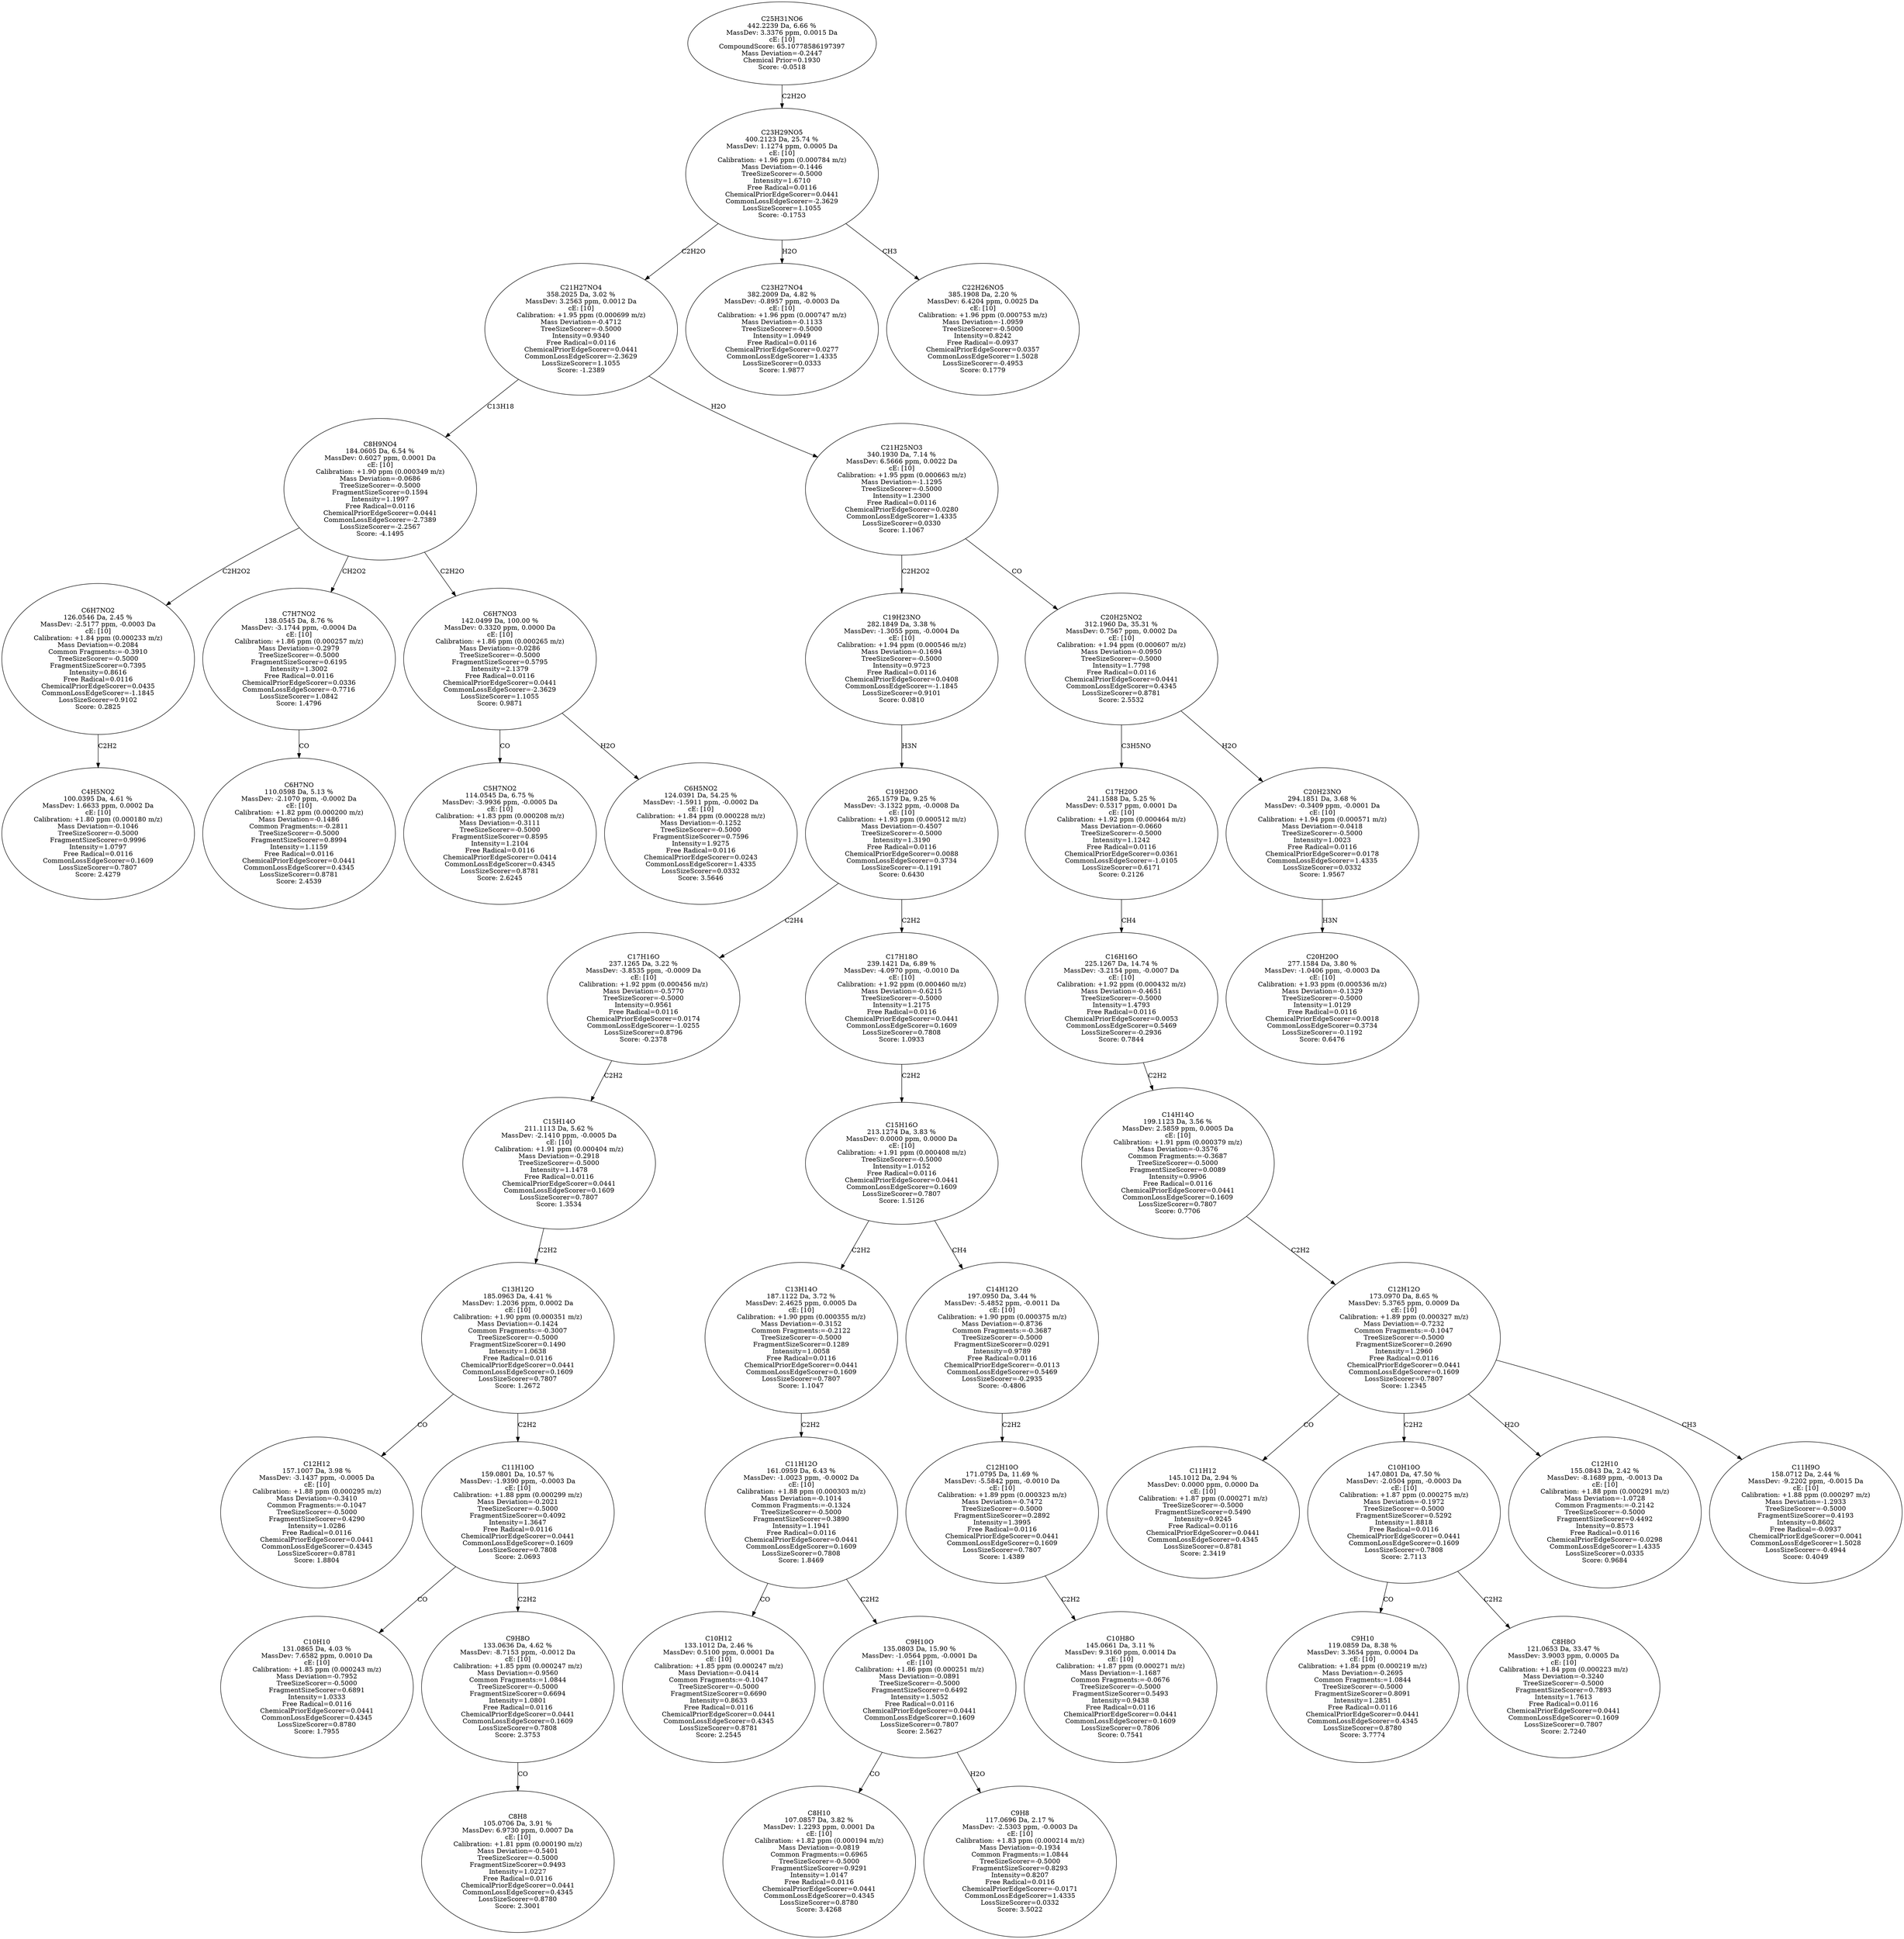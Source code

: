 strict digraph {
v1 [label="C4H5NO2\n100.0395 Da, 4.61 %\nMassDev: 1.6633 ppm, 0.0002 Da\ncE: [10]\nCalibration: +1.80 ppm (0.000180 m/z)\nMass Deviation=-0.1046\nTreeSizeScorer=-0.5000\nFragmentSizeScorer=0.9996\nIntensity=1.0797\nFree Radical=0.0116\nCommonLossEdgeScorer=0.1609\nLossSizeScorer=0.7807\nScore: 2.4279"];
v2 [label="C6H7NO2\n126.0546 Da, 2.45 %\nMassDev: -2.5177 ppm, -0.0003 Da\ncE: [10]\nCalibration: +1.84 ppm (0.000233 m/z)\nMass Deviation=-0.2084\nCommon Fragments:=-0.3910\nTreeSizeScorer=-0.5000\nFragmentSizeScorer=0.7395\nIntensity=0.8616\nFree Radical=0.0116\nChemicalPriorEdgeScorer=0.0435\nCommonLossEdgeScorer=-1.1845\nLossSizeScorer=0.9102\nScore: 0.2825"];
v3 [label="C6H7NO\n110.0598 Da, 5.13 %\nMassDev: -2.1070 ppm, -0.0002 Da\ncE: [10]\nCalibration: +1.82 ppm (0.000200 m/z)\nMass Deviation=-0.1486\nCommon Fragments:=-0.2811\nTreeSizeScorer=-0.5000\nFragmentSizeScorer=0.8994\nIntensity=1.1159\nFree Radical=0.0116\nChemicalPriorEdgeScorer=0.0441\nCommonLossEdgeScorer=0.4345\nLossSizeScorer=0.8781\nScore: 2.4539"];
v4 [label="C7H7NO2\n138.0545 Da, 8.76 %\nMassDev: -3.1744 ppm, -0.0004 Da\ncE: [10]\nCalibration: +1.86 ppm (0.000257 m/z)\nMass Deviation=-0.2979\nTreeSizeScorer=-0.5000\nFragmentSizeScorer=0.6195\nIntensity=1.3002\nFree Radical=0.0116\nChemicalPriorEdgeScorer=0.0336\nCommonLossEdgeScorer=-0.7716\nLossSizeScorer=1.0842\nScore: 1.4796"];
v5 [label="C5H7NO2\n114.0545 Da, 6.75 %\nMassDev: -3.9936 ppm, -0.0005 Da\ncE: [10]\nCalibration: +1.83 ppm (0.000208 m/z)\nMass Deviation=-0.3111\nTreeSizeScorer=-0.5000\nFragmentSizeScorer=0.8595\nIntensity=1.2104\nFree Radical=0.0116\nChemicalPriorEdgeScorer=0.0414\nCommonLossEdgeScorer=0.4345\nLossSizeScorer=0.8781\nScore: 2.6245"];
v6 [label="C6H5NO2\n124.0391 Da, 54.25 %\nMassDev: -1.5911 ppm, -0.0002 Da\ncE: [10]\nCalibration: +1.84 ppm (0.000228 m/z)\nMass Deviation=-0.1252\nTreeSizeScorer=-0.5000\nFragmentSizeScorer=0.7596\nIntensity=1.9275\nFree Radical=0.0116\nChemicalPriorEdgeScorer=0.0243\nCommonLossEdgeScorer=1.4335\nLossSizeScorer=0.0332\nScore: 3.5646"];
v7 [label="C6H7NO3\n142.0499 Da, 100.00 %\nMassDev: 0.3320 ppm, 0.0000 Da\ncE: [10]\nCalibration: +1.86 ppm (0.000265 m/z)\nMass Deviation=-0.0286\nTreeSizeScorer=-0.5000\nFragmentSizeScorer=0.5795\nIntensity=2.1379\nFree Radical=0.0116\nChemicalPriorEdgeScorer=0.0441\nCommonLossEdgeScorer=-2.3629\nLossSizeScorer=1.1055\nScore: 0.9871"];
v8 [label="C8H9NO4\n184.0605 Da, 6.54 %\nMassDev: 0.6027 ppm, 0.0001 Da\ncE: [10]\nCalibration: +1.90 ppm (0.000349 m/z)\nMass Deviation=-0.0686\nTreeSizeScorer=-0.5000\nFragmentSizeScorer=0.1594\nIntensity=1.1997\nFree Radical=0.0116\nChemicalPriorEdgeScorer=0.0441\nCommonLossEdgeScorer=-2.7389\nLossSizeScorer=-2.2567\nScore: -4.1495"];
v9 [label="C12H12\n157.1007 Da, 3.98 %\nMassDev: -3.1437 ppm, -0.0005 Da\ncE: [10]\nCalibration: +1.88 ppm (0.000295 m/z)\nMass Deviation=-0.3410\nCommon Fragments:=-0.1047\nTreeSizeScorer=-0.5000\nFragmentSizeScorer=0.4290\nIntensity=1.0286\nFree Radical=0.0116\nChemicalPriorEdgeScorer=0.0441\nCommonLossEdgeScorer=0.4345\nLossSizeScorer=0.8781\nScore: 1.8804"];
v10 [label="C10H10\n131.0865 Da, 4.03 %\nMassDev: 7.6582 ppm, 0.0010 Da\ncE: [10]\nCalibration: +1.85 ppm (0.000243 m/z)\nMass Deviation=-0.7952\nTreeSizeScorer=-0.5000\nFragmentSizeScorer=0.6891\nIntensity=1.0333\nFree Radical=0.0116\nChemicalPriorEdgeScorer=0.0441\nCommonLossEdgeScorer=0.4345\nLossSizeScorer=0.8780\nScore: 1.7955"];
v11 [label="C8H8\n105.0706 Da, 3.91 %\nMassDev: 6.9730 ppm, 0.0007 Da\ncE: [10]\nCalibration: +1.81 ppm (0.000190 m/z)\nMass Deviation=-0.5401\nTreeSizeScorer=-0.5000\nFragmentSizeScorer=0.9493\nIntensity=1.0227\nFree Radical=0.0116\nChemicalPriorEdgeScorer=0.0441\nCommonLossEdgeScorer=0.4345\nLossSizeScorer=0.8780\nScore: 2.3001"];
v12 [label="C9H8O\n133.0636 Da, 4.62 %\nMassDev: -8.7153 ppm, -0.0012 Da\ncE: [10]\nCalibration: +1.85 ppm (0.000247 m/z)\nMass Deviation=-0.9560\nCommon Fragments:=1.0844\nTreeSizeScorer=-0.5000\nFragmentSizeScorer=0.6694\nIntensity=1.0801\nFree Radical=0.0116\nChemicalPriorEdgeScorer=0.0441\nCommonLossEdgeScorer=0.1609\nLossSizeScorer=0.7808\nScore: 2.3753"];
v13 [label="C11H10O\n159.0801 Da, 10.57 %\nMassDev: -1.9390 ppm, -0.0003 Da\ncE: [10]\nCalibration: +1.88 ppm (0.000299 m/z)\nMass Deviation=-0.2021\nTreeSizeScorer=-0.5000\nFragmentSizeScorer=0.4092\nIntensity=1.3647\nFree Radical=0.0116\nChemicalPriorEdgeScorer=0.0441\nCommonLossEdgeScorer=0.1609\nLossSizeScorer=0.7808\nScore: 2.0693"];
v14 [label="C13H12O\n185.0963 Da, 4.41 %\nMassDev: 1.2036 ppm, 0.0002 Da\ncE: [10]\nCalibration: +1.90 ppm (0.000351 m/z)\nMass Deviation=-0.1424\nCommon Fragments:=-0.3007\nTreeSizeScorer=-0.5000\nFragmentSizeScorer=0.1490\nIntensity=1.0638\nFree Radical=0.0116\nChemicalPriorEdgeScorer=0.0441\nCommonLossEdgeScorer=0.1609\nLossSizeScorer=0.7807\nScore: 1.2672"];
v15 [label="C15H14O\n211.1113 Da, 5.62 %\nMassDev: -2.1410 ppm, -0.0005 Da\ncE: [10]\nCalibration: +1.91 ppm (0.000404 m/z)\nMass Deviation=-0.2918\nTreeSizeScorer=-0.5000\nIntensity=1.1478\nFree Radical=0.0116\nChemicalPriorEdgeScorer=0.0441\nCommonLossEdgeScorer=0.1609\nLossSizeScorer=0.7807\nScore: 1.3534"];
v16 [label="C17H16O\n237.1265 Da, 3.22 %\nMassDev: -3.8535 ppm, -0.0009 Da\ncE: [10]\nCalibration: +1.92 ppm (0.000456 m/z)\nMass Deviation=-0.5770\nTreeSizeScorer=-0.5000\nIntensity=0.9561\nFree Radical=0.0116\nChemicalPriorEdgeScorer=0.0174\nCommonLossEdgeScorer=-1.0255\nLossSizeScorer=0.8796\nScore: -0.2378"];
v17 [label="C10H12\n133.1012 Da, 2.46 %\nMassDev: 0.5100 ppm, 0.0001 Da\ncE: [10]\nCalibration: +1.85 ppm (0.000247 m/z)\nMass Deviation=-0.0414\nCommon Fragments:=-0.1047\nTreeSizeScorer=-0.5000\nFragmentSizeScorer=0.6690\nIntensity=0.8633\nFree Radical=0.0116\nChemicalPriorEdgeScorer=0.0441\nCommonLossEdgeScorer=0.4345\nLossSizeScorer=0.8781\nScore: 2.2545"];
v18 [label="C8H10\n107.0857 Da, 3.82 %\nMassDev: 1.2293 ppm, 0.0001 Da\ncE: [10]\nCalibration: +1.82 ppm (0.000194 m/z)\nMass Deviation=-0.0819\nCommon Fragments:=0.6965\nTreeSizeScorer=-0.5000\nFragmentSizeScorer=0.9291\nIntensity=1.0147\nFree Radical=0.0116\nChemicalPriorEdgeScorer=0.0441\nCommonLossEdgeScorer=0.4345\nLossSizeScorer=0.8780\nScore: 3.4268"];
v19 [label="C9H8\n117.0696 Da, 2.17 %\nMassDev: -2.5303 ppm, -0.0003 Da\ncE: [10]\nCalibration: +1.83 ppm (0.000214 m/z)\nMass Deviation=-0.1934\nCommon Fragments:=1.0844\nTreeSizeScorer=-0.5000\nFragmentSizeScorer=0.8293\nIntensity=0.8207\nFree Radical=0.0116\nChemicalPriorEdgeScorer=-0.0171\nCommonLossEdgeScorer=1.4335\nLossSizeScorer=0.0332\nScore: 3.5022"];
v20 [label="C9H10O\n135.0803 Da, 15.90 %\nMassDev: -1.0564 ppm, -0.0001 Da\ncE: [10]\nCalibration: +1.86 ppm (0.000251 m/z)\nMass Deviation=-0.0891\nTreeSizeScorer=-0.5000\nFragmentSizeScorer=0.6492\nIntensity=1.5052\nFree Radical=0.0116\nChemicalPriorEdgeScorer=0.0441\nCommonLossEdgeScorer=0.1609\nLossSizeScorer=0.7807\nScore: 2.5627"];
v21 [label="C11H12O\n161.0959 Da, 6.43 %\nMassDev: -1.0023 ppm, -0.0002 Da\ncE: [10]\nCalibration: +1.88 ppm (0.000303 m/z)\nMass Deviation=-0.1014\nCommon Fragments:=-0.1324\nTreeSizeScorer=-0.5000\nFragmentSizeScorer=0.3890\nIntensity=1.1941\nFree Radical=0.0116\nChemicalPriorEdgeScorer=0.0441\nCommonLossEdgeScorer=0.1609\nLossSizeScorer=0.7808\nScore: 1.8469"];
v22 [label="C13H14O\n187.1122 Da, 3.72 %\nMassDev: 2.4625 ppm, 0.0005 Da\ncE: [10]\nCalibration: +1.90 ppm (0.000355 m/z)\nMass Deviation=-0.3152\nCommon Fragments:=-0.2122\nTreeSizeScorer=-0.5000\nFragmentSizeScorer=0.1289\nIntensity=1.0058\nFree Radical=0.0116\nChemicalPriorEdgeScorer=0.0441\nCommonLossEdgeScorer=0.1609\nLossSizeScorer=0.7807\nScore: 1.1047"];
v23 [label="C10H8O\n145.0661 Da, 3.11 %\nMassDev: 9.3160 ppm, 0.0014 Da\ncE: [10]\nCalibration: +1.87 ppm (0.000271 m/z)\nMass Deviation=-1.1687\nCommon Fragments:=-0.0676\nTreeSizeScorer=-0.5000\nFragmentSizeScorer=0.5493\nIntensity=0.9438\nFree Radical=0.0116\nChemicalPriorEdgeScorer=0.0441\nCommonLossEdgeScorer=0.1609\nLossSizeScorer=0.7806\nScore: 0.7541"];
v24 [label="C12H10O\n171.0795 Da, 11.69 %\nMassDev: -5.5842 ppm, -0.0010 Da\ncE: [10]\nCalibration: +1.89 ppm (0.000323 m/z)\nMass Deviation=-0.7472\nTreeSizeScorer=-0.5000\nFragmentSizeScorer=0.2892\nIntensity=1.3995\nFree Radical=0.0116\nChemicalPriorEdgeScorer=0.0441\nCommonLossEdgeScorer=0.1609\nLossSizeScorer=0.7807\nScore: 1.4389"];
v25 [label="C14H12O\n197.0950 Da, 3.44 %\nMassDev: -5.4852 ppm, -0.0011 Da\ncE: [10]\nCalibration: +1.90 ppm (0.000375 m/z)\nMass Deviation=-0.8736\nCommon Fragments:=-0.3687\nTreeSizeScorer=-0.5000\nFragmentSizeScorer=0.0291\nIntensity=0.9789\nFree Radical=0.0116\nChemicalPriorEdgeScorer=-0.0113\nCommonLossEdgeScorer=0.5469\nLossSizeScorer=-0.2935\nScore: -0.4806"];
v26 [label="C15H16O\n213.1274 Da, 3.83 %\nMassDev: 0.0000 ppm, 0.0000 Da\ncE: [10]\nCalibration: +1.91 ppm (0.000408 m/z)\nTreeSizeScorer=-0.5000\nIntensity=1.0152\nFree Radical=0.0116\nChemicalPriorEdgeScorer=0.0441\nCommonLossEdgeScorer=0.1609\nLossSizeScorer=0.7807\nScore: 1.5126"];
v27 [label="C17H18O\n239.1421 Da, 6.89 %\nMassDev: -4.0970 ppm, -0.0010 Da\ncE: [10]\nCalibration: +1.92 ppm (0.000460 m/z)\nMass Deviation=-0.6215\nTreeSizeScorer=-0.5000\nIntensity=1.2175\nFree Radical=0.0116\nChemicalPriorEdgeScorer=0.0441\nCommonLossEdgeScorer=0.1609\nLossSizeScorer=0.7808\nScore: 1.0933"];
v28 [label="C19H20O\n265.1579 Da, 9.25 %\nMassDev: -3.1322 ppm, -0.0008 Da\ncE: [10]\nCalibration: +1.93 ppm (0.000512 m/z)\nMass Deviation=-0.4507\nTreeSizeScorer=-0.5000\nIntensity=1.3190\nFree Radical=0.0116\nChemicalPriorEdgeScorer=0.0088\nCommonLossEdgeScorer=0.3734\nLossSizeScorer=-0.1191\nScore: 0.6430"];
v29 [label="C19H23NO\n282.1849 Da, 3.38 %\nMassDev: -1.3055 ppm, -0.0004 Da\ncE: [10]\nCalibration: +1.94 ppm (0.000546 m/z)\nMass Deviation=-0.1694\nTreeSizeScorer=-0.5000\nIntensity=0.9723\nFree Radical=0.0116\nChemicalPriorEdgeScorer=0.0408\nCommonLossEdgeScorer=-1.1845\nLossSizeScorer=0.9101\nScore: 0.0810"];
v30 [label="C11H12\n145.1012 Da, 2.94 %\nMassDev: 0.0000 ppm, 0.0000 Da\ncE: [10]\nCalibration: +1.87 ppm (0.000271 m/z)\nTreeSizeScorer=-0.5000\nFragmentSizeScorer=0.5490\nIntensity=0.9245\nFree Radical=0.0116\nChemicalPriorEdgeScorer=0.0441\nCommonLossEdgeScorer=0.4345\nLossSizeScorer=0.8781\nScore: 2.3419"];
v31 [label="C9H10\n119.0859 Da, 8.38 %\nMassDev: 3.3654 ppm, 0.0004 Da\ncE: [10]\nCalibration: +1.84 ppm (0.000219 m/z)\nMass Deviation=-0.2695\nCommon Fragments:=1.0844\nTreeSizeScorer=-0.5000\nFragmentSizeScorer=0.8091\nIntensity=1.2851\nFree Radical=0.0116\nChemicalPriorEdgeScorer=0.0441\nCommonLossEdgeScorer=0.4345\nLossSizeScorer=0.8780\nScore: 3.7774"];
v32 [label="C8H8O\n121.0653 Da, 33.47 %\nMassDev: 3.9003 ppm, 0.0005 Da\ncE: [10]\nCalibration: +1.84 ppm (0.000223 m/z)\nMass Deviation=-0.3240\nTreeSizeScorer=-0.5000\nFragmentSizeScorer=0.7893\nIntensity=1.7613\nFree Radical=0.0116\nChemicalPriorEdgeScorer=0.0441\nCommonLossEdgeScorer=0.1609\nLossSizeScorer=0.7807\nScore: 2.7240"];
v33 [label="C10H10O\n147.0801 Da, 47.50 %\nMassDev: -2.0504 ppm, -0.0003 Da\ncE: [10]\nCalibration: +1.87 ppm (0.000275 m/z)\nMass Deviation=-0.1972\nTreeSizeScorer=-0.5000\nFragmentSizeScorer=0.5292\nIntensity=1.8818\nFree Radical=0.0116\nChemicalPriorEdgeScorer=0.0441\nCommonLossEdgeScorer=0.1609\nLossSizeScorer=0.7808\nScore: 2.7113"];
v34 [label="C12H10\n155.0843 Da, 2.42 %\nMassDev: -8.1689 ppm, -0.0013 Da\ncE: [10]\nCalibration: +1.88 ppm (0.000291 m/z)\nMass Deviation=-1.0728\nCommon Fragments:=-0.2142\nTreeSizeScorer=-0.5000\nFragmentSizeScorer=0.4492\nIntensity=0.8573\nFree Radical=0.0116\nChemicalPriorEdgeScorer=-0.0298\nCommonLossEdgeScorer=1.4335\nLossSizeScorer=0.0335\nScore: 0.9684"];
v35 [label="C11H9O\n158.0712 Da, 2.44 %\nMassDev: -9.2202 ppm, -0.0015 Da\ncE: [10]\nCalibration: +1.88 ppm (0.000297 m/z)\nMass Deviation=-1.2933\nTreeSizeScorer=-0.5000\nFragmentSizeScorer=0.4193\nIntensity=0.8602\nFree Radical=-0.0937\nChemicalPriorEdgeScorer=0.0041\nCommonLossEdgeScorer=1.5028\nLossSizeScorer=-0.4944\nScore: 0.4049"];
v36 [label="C12H12O\n173.0970 Da, 8.65 %\nMassDev: 5.3765 ppm, 0.0009 Da\ncE: [10]\nCalibration: +1.89 ppm (0.000327 m/z)\nMass Deviation=-0.7232\nCommon Fragments:=-0.1047\nTreeSizeScorer=-0.5000\nFragmentSizeScorer=0.2690\nIntensity=1.2960\nFree Radical=0.0116\nChemicalPriorEdgeScorer=0.0441\nCommonLossEdgeScorer=0.1609\nLossSizeScorer=0.7807\nScore: 1.2345"];
v37 [label="C14H14O\n199.1123 Da, 3.56 %\nMassDev: 2.5859 ppm, 0.0005 Da\ncE: [10]\nCalibration: +1.91 ppm (0.000379 m/z)\nMass Deviation=-0.3576\nCommon Fragments:=-0.3687\nTreeSizeScorer=-0.5000\nFragmentSizeScorer=0.0089\nIntensity=0.9906\nFree Radical=0.0116\nChemicalPriorEdgeScorer=0.0441\nCommonLossEdgeScorer=0.1609\nLossSizeScorer=0.7807\nScore: 0.7706"];
v38 [label="C16H16O\n225.1267 Da, 14.74 %\nMassDev: -3.2154 ppm, -0.0007 Da\ncE: [10]\nCalibration: +1.92 ppm (0.000432 m/z)\nMass Deviation=-0.4651\nTreeSizeScorer=-0.5000\nIntensity=1.4793\nFree Radical=0.0116\nChemicalPriorEdgeScorer=0.0053\nCommonLossEdgeScorer=0.5469\nLossSizeScorer=-0.2936\nScore: 0.7844"];
v39 [label="C17H20O\n241.1588 Da, 5.25 %\nMassDev: 0.5317 ppm, 0.0001 Da\ncE: [10]\nCalibration: +1.92 ppm (0.000464 m/z)\nMass Deviation=-0.0660\nTreeSizeScorer=-0.5000\nIntensity=1.1242\nFree Radical=0.0116\nChemicalPriorEdgeScorer=0.0361\nCommonLossEdgeScorer=-1.0105\nLossSizeScorer=0.6171\nScore: 0.2126"];
v40 [label="C20H20O\n277.1584 Da, 3.80 %\nMassDev: -1.0406 ppm, -0.0003 Da\ncE: [10]\nCalibration: +1.93 ppm (0.000536 m/z)\nMass Deviation=-0.1329\nTreeSizeScorer=-0.5000\nIntensity=1.0129\nFree Radical=0.0116\nChemicalPriorEdgeScorer=0.0018\nCommonLossEdgeScorer=0.3734\nLossSizeScorer=-0.1192\nScore: 0.6476"];
v41 [label="C20H23NO\n294.1851 Da, 3.68 %\nMassDev: -0.3409 ppm, -0.0001 Da\ncE: [10]\nCalibration: +1.94 ppm (0.000571 m/z)\nMass Deviation=-0.0418\nTreeSizeScorer=-0.5000\nIntensity=1.0023\nFree Radical=0.0116\nChemicalPriorEdgeScorer=0.0178\nCommonLossEdgeScorer=1.4335\nLossSizeScorer=0.0332\nScore: 1.9567"];
v42 [label="C20H25NO2\n312.1960 Da, 35.31 %\nMassDev: 0.7567 ppm, 0.0002 Da\ncE: [10]\nCalibration: +1.94 ppm (0.000607 m/z)\nMass Deviation=-0.0950\nTreeSizeScorer=-0.5000\nIntensity=1.7798\nFree Radical=0.0116\nChemicalPriorEdgeScorer=0.0441\nCommonLossEdgeScorer=0.4345\nLossSizeScorer=0.8781\nScore: 2.5532"];
v43 [label="C21H25NO3\n340.1930 Da, 7.14 %\nMassDev: 6.5666 ppm, 0.0022 Da\ncE: [10]\nCalibration: +1.95 ppm (0.000663 m/z)\nMass Deviation=-1.1295\nTreeSizeScorer=-0.5000\nIntensity=1.2300\nFree Radical=0.0116\nChemicalPriorEdgeScorer=0.0280\nCommonLossEdgeScorer=1.4335\nLossSizeScorer=0.0330\nScore: 1.1067"];
v44 [label="C21H27NO4\n358.2025 Da, 3.02 %\nMassDev: 3.2563 ppm, 0.0012 Da\ncE: [10]\nCalibration: +1.95 ppm (0.000699 m/z)\nMass Deviation=-0.4712\nTreeSizeScorer=-0.5000\nIntensity=0.9340\nFree Radical=0.0116\nChemicalPriorEdgeScorer=0.0441\nCommonLossEdgeScorer=-2.3629\nLossSizeScorer=1.1055\nScore: -1.2389"];
v45 [label="C23H27NO4\n382.2009 Da, 4.82 %\nMassDev: -0.8957 ppm, -0.0003 Da\ncE: [10]\nCalibration: +1.96 ppm (0.000747 m/z)\nMass Deviation=-0.1133\nTreeSizeScorer=-0.5000\nIntensity=1.0949\nFree Radical=0.0116\nChemicalPriorEdgeScorer=0.0277\nCommonLossEdgeScorer=1.4335\nLossSizeScorer=0.0333\nScore: 1.9877"];
v46 [label="C22H26NO5\n385.1908 Da, 2.20 %\nMassDev: 6.4204 ppm, 0.0025 Da\ncE: [10]\nCalibration: +1.96 ppm (0.000753 m/z)\nMass Deviation=-1.0959\nTreeSizeScorer=-0.5000\nIntensity=0.8242\nFree Radical=-0.0937\nChemicalPriorEdgeScorer=0.0357\nCommonLossEdgeScorer=1.5028\nLossSizeScorer=-0.4953\nScore: 0.1779"];
v47 [label="C23H29NO5\n400.2123 Da, 25.74 %\nMassDev: 1.1274 ppm, 0.0005 Da\ncE: [10]\nCalibration: +1.96 ppm (0.000784 m/z)\nMass Deviation=-0.1446\nTreeSizeScorer=-0.5000\nIntensity=1.6710\nFree Radical=0.0116\nChemicalPriorEdgeScorer=0.0441\nCommonLossEdgeScorer=-2.3629\nLossSizeScorer=1.1055\nScore: -0.1753"];
v48 [label="C25H31NO6\n442.2239 Da, 6.66 %\nMassDev: 3.3376 ppm, 0.0015 Da\ncE: [10]\nCompoundScore: 65.10778586197397\nMass Deviation=-0.2447\nChemical Prior=0.1930\nScore: -0.0518"];
v2 -> v1 [label="C2H2"];
v8 -> v2 [label="C2H2O2"];
v4 -> v3 [label="CO"];
v8 -> v4 [label="CH2O2"];
v7 -> v5 [label="CO"];
v7 -> v6 [label="H2O"];
v8 -> v7 [label="C2H2O"];
v44 -> v8 [label="C13H18"];
v14 -> v9 [label="CO"];
v13 -> v10 [label="CO"];
v12 -> v11 [label="CO"];
v13 -> v12 [label="C2H2"];
v14 -> v13 [label="C2H2"];
v15 -> v14 [label="C2H2"];
v16 -> v15 [label="C2H2"];
v28 -> v16 [label="C2H4"];
v21 -> v17 [label="CO"];
v20 -> v18 [label="CO"];
v20 -> v19 [label="H2O"];
v21 -> v20 [label="C2H2"];
v22 -> v21 [label="C2H2"];
v26 -> v22 [label="C2H2"];
v24 -> v23 [label="C2H2"];
v25 -> v24 [label="C2H2"];
v26 -> v25 [label="CH4"];
v27 -> v26 [label="C2H2"];
v28 -> v27 [label="C2H2"];
v29 -> v28 [label="H3N"];
v43 -> v29 [label="C2H2O2"];
v36 -> v30 [label="CO"];
v33 -> v31 [label="CO"];
v33 -> v32 [label="C2H2"];
v36 -> v33 [label="C2H2"];
v36 -> v34 [label="H2O"];
v36 -> v35 [label="CH3"];
v37 -> v36 [label="C2H2"];
v38 -> v37 [label="C2H2"];
v39 -> v38 [label="CH4"];
v42 -> v39 [label="C3H5NO"];
v41 -> v40 [label="H3N"];
v42 -> v41 [label="H2O"];
v43 -> v42 [label="CO"];
v44 -> v43 [label="H2O"];
v47 -> v44 [label="C2H2O"];
v47 -> v45 [label="H2O"];
v47 -> v46 [label="CH3"];
v48 -> v47 [label="C2H2O"];
}
